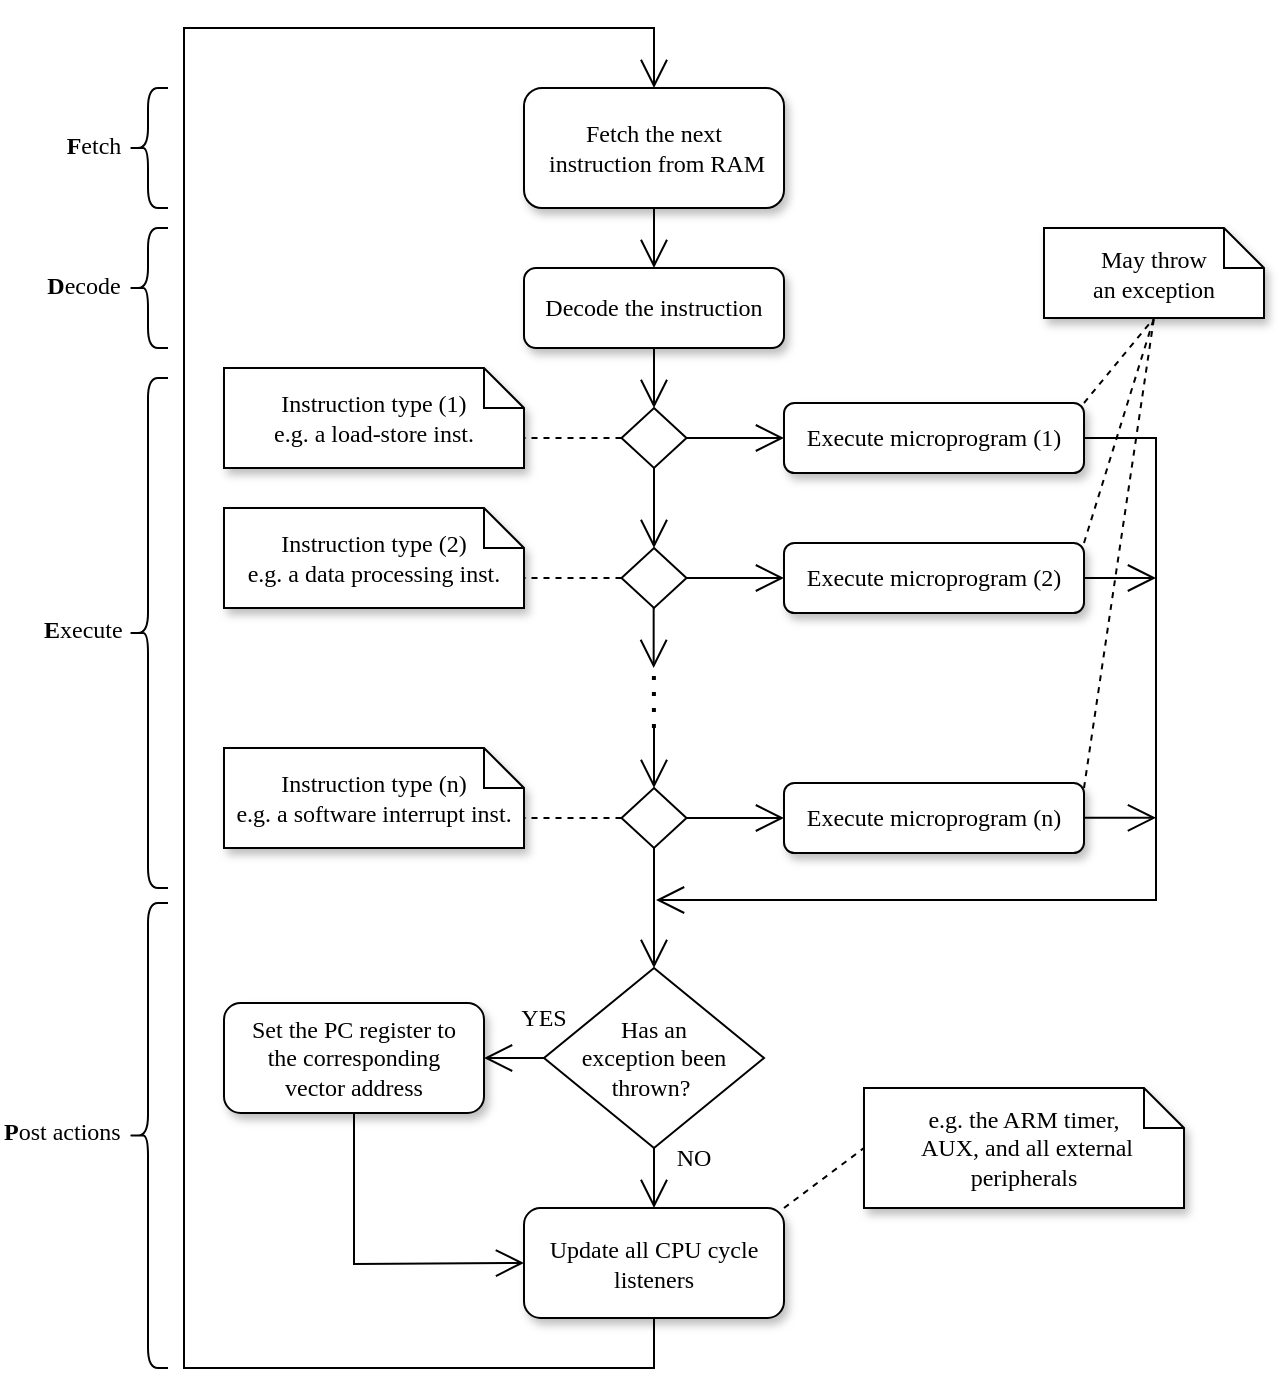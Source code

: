 <mxfile version="21.6.8" type="device">
  <diagram name="Page-1" id="EvJKuXL6EVOSniMggvPQ">
    <mxGraphModel dx="1193" dy="768" grid="1" gridSize="10" guides="1" tooltips="1" connect="1" arrows="1" fold="1" page="1" pageScale="1" pageWidth="850" pageHeight="1100" math="0" shadow="0">
      <root>
        <mxCell id="0" />
        <mxCell id="1" parent="0" />
        <mxCell id="2WJcEfuE14V3fvR7Ivkr-1" value="Fetch the next&lt;br&gt;&amp;nbsp;instruction from RAM" style="rounded=1;whiteSpace=wrap;html=1;fontFamily=Computer Modern;shadow=1;" vertex="1" parent="1">
          <mxGeometry x="340" y="150" width="130" height="60" as="geometry" />
        </mxCell>
        <mxCell id="2WJcEfuE14V3fvR7Ivkr-2" value="Decode the instruction" style="rounded=1;whiteSpace=wrap;html=1;fontFamily=Computer Modern;shadow=1;" vertex="1" parent="1">
          <mxGeometry x="340" y="240" width="130" height="40" as="geometry" />
        </mxCell>
        <mxCell id="2WJcEfuE14V3fvR7Ivkr-3" value="" style="rhombus;whiteSpace=wrap;html=1;" vertex="1" parent="1">
          <mxGeometry x="388.75" y="310" width="32.5" height="30" as="geometry" />
        </mxCell>
        <mxCell id="2WJcEfuE14V3fvR7Ivkr-5" value="Execute microprogram (1)" style="rounded=1;whiteSpace=wrap;html=1;fontFamily=Computer Modern;shadow=1;" vertex="1" parent="1">
          <mxGeometry x="470" y="307.5" width="150" height="35" as="geometry" />
        </mxCell>
        <mxCell id="2WJcEfuE14V3fvR7Ivkr-6" value="" style="endArrow=open;endFill=1;endSize=12;html=1;rounded=0;exitX=0.5;exitY=1;exitDx=0;exitDy=0;" edge="1" parent="1" source="2WJcEfuE14V3fvR7Ivkr-1" target="2WJcEfuE14V3fvR7Ivkr-2">
          <mxGeometry width="160" relative="1" as="geometry">
            <mxPoint x="270" y="290" as="sourcePoint" />
            <mxPoint x="430" y="290" as="targetPoint" />
          </mxGeometry>
        </mxCell>
        <mxCell id="2WJcEfuE14V3fvR7Ivkr-8" value="" style="endArrow=open;endFill=1;endSize=12;html=1;rounded=0;exitX=0.5;exitY=1;exitDx=0;exitDy=0;entryX=0.5;entryY=0;entryDx=0;entryDy=0;" edge="1" parent="1" source="2WJcEfuE14V3fvR7Ivkr-2" target="2WJcEfuE14V3fvR7Ivkr-3">
          <mxGeometry width="160" relative="1" as="geometry">
            <mxPoint x="415" y="200" as="sourcePoint" />
            <mxPoint x="415" y="230" as="targetPoint" />
          </mxGeometry>
        </mxCell>
        <mxCell id="2WJcEfuE14V3fvR7Ivkr-9" value="" style="endArrow=open;endFill=1;endSize=12;html=1;rounded=0;exitX=1;exitY=0.5;exitDx=0;exitDy=0;entryX=0;entryY=0.5;entryDx=0;entryDy=0;" edge="1" parent="1" source="2WJcEfuE14V3fvR7Ivkr-3" target="2WJcEfuE14V3fvR7Ivkr-5">
          <mxGeometry width="160" relative="1" as="geometry">
            <mxPoint x="415" y="290" as="sourcePoint" />
            <mxPoint x="415" y="320" as="targetPoint" />
          </mxGeometry>
        </mxCell>
        <mxCell id="2WJcEfuE14V3fvR7Ivkr-10" value="Instruction type (1)&lt;br&gt;e.g. a load-store inst." style="shape=note;size=20;whiteSpace=wrap;html=1;fontFamily=Computer Modern;shadow=1;" vertex="1" parent="1">
          <mxGeometry x="190" y="290" width="150" height="50" as="geometry" />
        </mxCell>
        <mxCell id="2WJcEfuE14V3fvR7Ivkr-11" value="" style="endArrow=none;dashed=1;html=1;rounded=0;entryX=0;entryY=0;entryDx=150;entryDy=35;entryPerimeter=0;exitX=0;exitY=0.5;exitDx=0;exitDy=0;" edge="1" parent="1" source="2WJcEfuE14V3fvR7Ivkr-3" target="2WJcEfuE14V3fvR7Ivkr-10">
          <mxGeometry width="50" height="50" relative="1" as="geometry">
            <mxPoint x="310" y="450" as="sourcePoint" />
            <mxPoint x="360" y="400" as="targetPoint" />
          </mxGeometry>
        </mxCell>
        <mxCell id="2WJcEfuE14V3fvR7Ivkr-12" value="" style="rhombus;whiteSpace=wrap;html=1;" vertex="1" parent="1">
          <mxGeometry x="388.75" y="380" width="32.5" height="30" as="geometry" />
        </mxCell>
        <mxCell id="2WJcEfuE14V3fvR7Ivkr-13" value="Execute microprogram (2)" style="rounded=1;whiteSpace=wrap;html=1;fontFamily=Computer Modern;shadow=1;" vertex="1" parent="1">
          <mxGeometry x="470" y="377.5" width="150" height="35" as="geometry" />
        </mxCell>
        <mxCell id="2WJcEfuE14V3fvR7Ivkr-14" value="" style="endArrow=open;endFill=1;endSize=12;html=1;rounded=0;exitX=0.5;exitY=1;exitDx=0;exitDy=0;entryX=0.5;entryY=0;entryDx=0;entryDy=0;" edge="1" parent="1" target="2WJcEfuE14V3fvR7Ivkr-12" source="2WJcEfuE14V3fvR7Ivkr-3">
          <mxGeometry width="160" relative="1" as="geometry">
            <mxPoint x="405" y="342.5" as="sourcePoint" />
            <mxPoint x="415" y="292.5" as="targetPoint" />
          </mxGeometry>
        </mxCell>
        <mxCell id="2WJcEfuE14V3fvR7Ivkr-15" value="" style="endArrow=open;endFill=1;endSize=12;html=1;rounded=0;exitX=1;exitY=0.5;exitDx=0;exitDy=0;entryX=0;entryY=0.5;entryDx=0;entryDy=0;" edge="1" parent="1" source="2WJcEfuE14V3fvR7Ivkr-12" target="2WJcEfuE14V3fvR7Ivkr-13">
          <mxGeometry width="160" relative="1" as="geometry">
            <mxPoint x="415" y="360" as="sourcePoint" />
            <mxPoint x="415" y="390" as="targetPoint" />
          </mxGeometry>
        </mxCell>
        <mxCell id="2WJcEfuE14V3fvR7Ivkr-16" value="Instruction type (2)&lt;br&gt;e.g. a data processing inst." style="shape=note;size=20;whiteSpace=wrap;html=1;fontFamily=Computer Modern;shadow=1;" vertex="1" parent="1">
          <mxGeometry x="190" y="360" width="150" height="50" as="geometry" />
        </mxCell>
        <mxCell id="2WJcEfuE14V3fvR7Ivkr-17" value="" style="endArrow=none;dashed=1;html=1;rounded=0;entryX=0;entryY=0;entryDx=150;entryDy=35;entryPerimeter=0;exitX=0;exitY=0.5;exitDx=0;exitDy=0;" edge="1" parent="1" source="2WJcEfuE14V3fvR7Ivkr-12" target="2WJcEfuE14V3fvR7Ivkr-16">
          <mxGeometry width="50" height="50" relative="1" as="geometry">
            <mxPoint x="310" y="520" as="sourcePoint" />
            <mxPoint x="360" y="470" as="targetPoint" />
          </mxGeometry>
        </mxCell>
        <mxCell id="2WJcEfuE14V3fvR7Ivkr-18" value="" style="rhombus;whiteSpace=wrap;html=1;" vertex="1" parent="1">
          <mxGeometry x="388.75" y="500" width="32.5" height="30" as="geometry" />
        </mxCell>
        <mxCell id="2WJcEfuE14V3fvR7Ivkr-19" value="Execute microprogram (n)" style="rounded=1;whiteSpace=wrap;html=1;fontFamily=Computer Modern;shadow=1;" vertex="1" parent="1">
          <mxGeometry x="470" y="497.5" width="150" height="35" as="geometry" />
        </mxCell>
        <mxCell id="2WJcEfuE14V3fvR7Ivkr-20" value="" style="endArrow=open;endFill=1;endSize=12;html=1;rounded=0;exitX=1;exitY=0.5;exitDx=0;exitDy=0;entryX=0;entryY=0.5;entryDx=0;entryDy=0;" edge="1" parent="1" source="2WJcEfuE14V3fvR7Ivkr-18" target="2WJcEfuE14V3fvR7Ivkr-19">
          <mxGeometry width="160" relative="1" as="geometry">
            <mxPoint x="415" y="480" as="sourcePoint" />
            <mxPoint x="415" y="510" as="targetPoint" />
          </mxGeometry>
        </mxCell>
        <mxCell id="2WJcEfuE14V3fvR7Ivkr-21" value="Instruction type (n)&lt;br&gt;e.g. a software interrupt inst." style="shape=note;size=20;whiteSpace=wrap;html=1;fontFamily=Computer Modern;shadow=1;" vertex="1" parent="1">
          <mxGeometry x="190" y="480" width="150" height="50" as="geometry" />
        </mxCell>
        <mxCell id="2WJcEfuE14V3fvR7Ivkr-22" value="" style="endArrow=none;dashed=1;html=1;rounded=0;entryX=0;entryY=0;entryDx=150;entryDy=35;entryPerimeter=0;exitX=0;exitY=0.5;exitDx=0;exitDy=0;" edge="1" parent="1" source="2WJcEfuE14V3fvR7Ivkr-18" target="2WJcEfuE14V3fvR7Ivkr-21">
          <mxGeometry width="50" height="50" relative="1" as="geometry">
            <mxPoint x="310" y="640" as="sourcePoint" />
            <mxPoint x="360" y="590" as="targetPoint" />
          </mxGeometry>
        </mxCell>
        <mxCell id="2WJcEfuE14V3fvR7Ivkr-23" value="" style="endArrow=open;endFill=1;endSize=12;html=1;rounded=0;entryX=0.5;entryY=0;entryDx=0;entryDy=0;" edge="1" parent="1" target="2WJcEfuE14V3fvR7Ivkr-18">
          <mxGeometry width="160" relative="1" as="geometry">
            <mxPoint x="405" y="470" as="sourcePoint" />
            <mxPoint x="415" y="410" as="targetPoint" />
          </mxGeometry>
        </mxCell>
        <mxCell id="2WJcEfuE14V3fvR7Ivkr-24" value="" style="endArrow=open;endFill=1;endSize=12;html=1;rounded=0;entryX=0.5;entryY=0;entryDx=0;entryDy=0;" edge="1" parent="1">
          <mxGeometry width="160" relative="1" as="geometry">
            <mxPoint x="404.83" y="410" as="sourcePoint" />
            <mxPoint x="404.83" y="440" as="targetPoint" />
          </mxGeometry>
        </mxCell>
        <mxCell id="2WJcEfuE14V3fvR7Ivkr-25" value="" style="endArrow=none;dashed=1;html=1;dashPattern=1 3;strokeWidth=2;rounded=0;" edge="1" parent="1">
          <mxGeometry width="50" height="50" relative="1" as="geometry">
            <mxPoint x="404.95" y="470" as="sourcePoint" />
            <mxPoint x="404.95" y="440" as="targetPoint" />
          </mxGeometry>
        </mxCell>
        <mxCell id="2WJcEfuE14V3fvR7Ivkr-26" value="Has an &lt;br&gt;exception been thrown?&amp;nbsp;" style="rhombus;whiteSpace=wrap;html=1;fontFamily=Computer Modern;" vertex="1" parent="1">
          <mxGeometry x="350" y="590" width="110" height="90" as="geometry" />
        </mxCell>
        <mxCell id="2WJcEfuE14V3fvR7Ivkr-28" value="" style="endArrow=open;endFill=1;endSize=12;html=1;rounded=0;exitX=0.5;exitY=1;exitDx=0;exitDy=0;entryX=0.5;entryY=0;entryDx=0;entryDy=0;" edge="1" parent="1" source="2WJcEfuE14V3fvR7Ivkr-18" target="2WJcEfuE14V3fvR7Ivkr-26">
          <mxGeometry width="160" relative="1" as="geometry">
            <mxPoint x="411" y="560" as="sourcePoint" />
            <mxPoint x="460" y="560" as="targetPoint" />
          </mxGeometry>
        </mxCell>
        <mxCell id="2WJcEfuE14V3fvR7Ivkr-29" value="" style="endArrow=open;endFill=1;endSize=12;html=1;rounded=0;exitX=1;exitY=0.5;exitDx=0;exitDy=0;" edge="1" parent="1" source="2WJcEfuE14V3fvR7Ivkr-5">
          <mxGeometry width="160" relative="1" as="geometry">
            <mxPoint x="620" y="311" as="sourcePoint" />
            <mxPoint x="406" y="556" as="targetPoint" />
            <Array as="points">
              <mxPoint x="656" y="325" />
              <mxPoint x="656" y="556" />
            </Array>
          </mxGeometry>
        </mxCell>
        <mxCell id="2WJcEfuE14V3fvR7Ivkr-30" value="" style="endArrow=open;endFill=1;endSize=12;html=1;rounded=0;exitX=1;exitY=0.5;exitDx=0;exitDy=0;" edge="1" parent="1" source="2WJcEfuE14V3fvR7Ivkr-13">
          <mxGeometry width="160" relative="1" as="geometry">
            <mxPoint x="626" y="394.66" as="sourcePoint" />
            <mxPoint x="656" y="395" as="targetPoint" />
          </mxGeometry>
        </mxCell>
        <mxCell id="2WJcEfuE14V3fvR7Ivkr-31" value="" style="endArrow=open;endFill=1;endSize=12;html=1;rounded=0;exitX=1;exitY=0.5;exitDx=0;exitDy=0;" edge="1" parent="1">
          <mxGeometry width="160" relative="1" as="geometry">
            <mxPoint x="620" y="514.89" as="sourcePoint" />
            <mxPoint x="656" y="514.89" as="targetPoint" />
          </mxGeometry>
        </mxCell>
        <mxCell id="2WJcEfuE14V3fvR7Ivkr-32" value="Set the PC register to &lt;br&gt;the corresponding &lt;br&gt;vector address" style="rounded=1;whiteSpace=wrap;html=1;fontFamily=Computer Modern;shadow=1;" vertex="1" parent="1">
          <mxGeometry x="190" y="607.5" width="130" height="55" as="geometry" />
        </mxCell>
        <mxCell id="2WJcEfuE14V3fvR7Ivkr-34" value="" style="endArrow=open;endFill=1;endSize=12;html=1;rounded=0;exitX=0;exitY=0.5;exitDx=0;exitDy=0;entryX=1;entryY=0.5;entryDx=0;entryDy=0;" edge="1" parent="1" source="2WJcEfuE14V3fvR7Ivkr-26" target="2WJcEfuE14V3fvR7Ivkr-32">
          <mxGeometry width="160" relative="1" as="geometry">
            <mxPoint x="431" y="405" as="sourcePoint" />
            <mxPoint x="480" y="405" as="targetPoint" />
          </mxGeometry>
        </mxCell>
        <mxCell id="2WJcEfuE14V3fvR7Ivkr-39" value="YES" style="text;html=1;strokeColor=none;fillColor=none;align=center;verticalAlign=middle;whiteSpace=wrap;rounded=0;fontFamily=Computer Modern;" vertex="1" parent="1">
          <mxGeometry x="320" y="600" width="60" height="30" as="geometry" />
        </mxCell>
        <mxCell id="2WJcEfuE14V3fvR7Ivkr-40" value="NO" style="text;html=1;strokeColor=none;fillColor=none;align=center;verticalAlign=middle;whiteSpace=wrap;rounded=0;fontFamily=Computer Modern;" vertex="1" parent="1">
          <mxGeometry x="410" y="670" width="30" height="30" as="geometry" />
        </mxCell>
        <mxCell id="2WJcEfuE14V3fvR7Ivkr-41" value="May throw &lt;br&gt;an exception" style="shape=note;size=20;whiteSpace=wrap;html=1;fontFamily=Computer Modern;shadow=1;" vertex="1" parent="1">
          <mxGeometry x="600" y="220" width="110" height="45" as="geometry" />
        </mxCell>
        <mxCell id="2WJcEfuE14V3fvR7Ivkr-42" value="" style="endArrow=none;dashed=1;html=1;rounded=0;entryX=0.5;entryY=1;entryDx=0;entryDy=0;entryPerimeter=0;exitX=1;exitY=0;exitDx=0;exitDy=0;" edge="1" parent="1" source="2WJcEfuE14V3fvR7Ivkr-5" target="2WJcEfuE14V3fvR7Ivkr-41">
          <mxGeometry width="50" height="50" relative="1" as="geometry">
            <mxPoint x="670" y="380" as="sourcePoint" />
            <mxPoint x="720" y="330" as="targetPoint" />
          </mxGeometry>
        </mxCell>
        <mxCell id="2WJcEfuE14V3fvR7Ivkr-43" value="" style="endArrow=none;dashed=1;html=1;rounded=0;exitX=1;exitY=0;exitDx=0;exitDy=0;entryX=0.5;entryY=1;entryDx=0;entryDy=0;entryPerimeter=0;" edge="1" parent="1" source="2WJcEfuE14V3fvR7Ivkr-13" target="2WJcEfuE14V3fvR7Ivkr-41">
          <mxGeometry width="50" height="50" relative="1" as="geometry">
            <mxPoint x="630" y="318" as="sourcePoint" />
            <mxPoint x="665" y="280" as="targetPoint" />
          </mxGeometry>
        </mxCell>
        <mxCell id="2WJcEfuE14V3fvR7Ivkr-44" value="" style="endArrow=none;dashed=1;html=1;rounded=0;entryX=0.5;entryY=1;entryDx=0;entryDy=0;entryPerimeter=0;" edge="1" parent="1" target="2WJcEfuE14V3fvR7Ivkr-41">
          <mxGeometry width="50" height="50" relative="1" as="geometry">
            <mxPoint x="620" y="500" as="sourcePoint" />
            <mxPoint x="665" y="387" as="targetPoint" />
          </mxGeometry>
        </mxCell>
        <mxCell id="2WJcEfuE14V3fvR7Ivkr-45" value="" style="shape=curlyBracket;whiteSpace=wrap;html=1;rounded=1;labelPosition=left;verticalLabelPosition=middle;align=right;verticalAlign=middle;" vertex="1" parent="1">
          <mxGeometry x="142" y="150" width="20" height="60" as="geometry" />
        </mxCell>
        <mxCell id="2WJcEfuE14V3fvR7Ivkr-46" value="" style="shape=curlyBracket;whiteSpace=wrap;html=1;rounded=1;labelPosition=left;verticalLabelPosition=middle;align=right;verticalAlign=middle;" vertex="1" parent="1">
          <mxGeometry x="142" y="220" width="20" height="60" as="geometry" />
        </mxCell>
        <mxCell id="2WJcEfuE14V3fvR7Ivkr-47" value="" style="shape=curlyBracket;whiteSpace=wrap;html=1;rounded=1;labelPosition=left;verticalLabelPosition=middle;align=right;verticalAlign=middle;" vertex="1" parent="1">
          <mxGeometry x="142" y="295" width="20" height="255" as="geometry" />
        </mxCell>
        <mxCell id="2WJcEfuE14V3fvR7Ivkr-48" value="&lt;b&gt;F&lt;/b&gt;etch" style="text;html=1;strokeColor=none;fillColor=none;align=center;verticalAlign=middle;whiteSpace=wrap;rounded=0;fontFamily=Computer Modern;" vertex="1" parent="1">
          <mxGeometry x="105" y="164" width="40" height="30" as="geometry" />
        </mxCell>
        <mxCell id="2WJcEfuE14V3fvR7Ivkr-50" value="&lt;b&gt;D&lt;/b&gt;ecode" style="text;html=1;strokeColor=none;fillColor=none;align=center;verticalAlign=middle;whiteSpace=wrap;rounded=0;fontFamily=Computer Modern;" vertex="1" parent="1">
          <mxGeometry x="100" y="234" width="40" height="30" as="geometry" />
        </mxCell>
        <mxCell id="2WJcEfuE14V3fvR7Ivkr-51" value="&lt;b&gt;E&lt;/b&gt;xecute" style="text;html=1;strokeColor=none;fillColor=none;align=left;verticalAlign=middle;whiteSpace=wrap;rounded=0;fontFamily=Computer Modern;" vertex="1" parent="1">
          <mxGeometry x="98" y="405.5" width="40" height="30" as="geometry" />
        </mxCell>
        <mxCell id="2WJcEfuE14V3fvR7Ivkr-52" value="Update all CPU cycle listeners" style="rounded=1;whiteSpace=wrap;html=1;fontFamily=Computer Modern;shadow=1;" vertex="1" parent="1">
          <mxGeometry x="340" y="710" width="130" height="55" as="geometry" />
        </mxCell>
        <mxCell id="2WJcEfuE14V3fvR7Ivkr-53" value="" style="endArrow=open;endFill=1;endSize=12;html=1;rounded=0;entryX=0.5;entryY=0;entryDx=0;entryDy=0;exitX=0.5;exitY=1;exitDx=0;exitDy=0;" edge="1" parent="1" source="2WJcEfuE14V3fvR7Ivkr-26" target="2WJcEfuE14V3fvR7Ivkr-52">
          <mxGeometry width="160" relative="1" as="geometry">
            <mxPoint x="405" y="680" as="sourcePoint" />
            <mxPoint x="415" y="600" as="targetPoint" />
          </mxGeometry>
        </mxCell>
        <mxCell id="2WJcEfuE14V3fvR7Ivkr-55" value="" style="endArrow=open;endFill=1;endSize=12;html=1;rounded=0;exitX=0.5;exitY=1;exitDx=0;exitDy=0;entryX=0.5;entryY=0;entryDx=0;entryDy=0;" edge="1" parent="1" source="2WJcEfuE14V3fvR7Ivkr-52" target="2WJcEfuE14V3fvR7Ivkr-1">
          <mxGeometry width="160" relative="1" as="geometry">
            <mxPoint x="360" y="645" as="sourcePoint" />
            <mxPoint x="330" y="645" as="targetPoint" />
            <Array as="points">
              <mxPoint x="405" y="790" />
              <mxPoint x="170" y="790" />
              <mxPoint x="170" y="120" />
              <mxPoint x="405" y="120" />
            </Array>
          </mxGeometry>
        </mxCell>
        <mxCell id="2WJcEfuE14V3fvR7Ivkr-56" value="" style="endArrow=open;endFill=1;endSize=12;html=1;rounded=0;exitX=0.5;exitY=1;exitDx=0;exitDy=0;entryX=0;entryY=0.5;entryDx=0;entryDy=0;" edge="1" parent="1" source="2WJcEfuE14V3fvR7Ivkr-32" target="2WJcEfuE14V3fvR7Ivkr-52">
          <mxGeometry width="160" relative="1" as="geometry">
            <mxPoint x="255.0" y="660.5" as="sourcePoint" />
            <mxPoint x="260" y="730" as="targetPoint" />
            <Array as="points">
              <mxPoint x="255" y="738" />
            </Array>
          </mxGeometry>
        </mxCell>
        <mxCell id="2WJcEfuE14V3fvR7Ivkr-57" value="e.g. the ARM timer,&lt;br&gt;&amp;nbsp;AUX, and all external peripherals" style="shape=note;size=20;whiteSpace=wrap;html=1;fontFamily=Computer Modern;shadow=1;" vertex="1" parent="1">
          <mxGeometry x="510" y="650" width="160" height="60" as="geometry" />
        </mxCell>
        <mxCell id="2WJcEfuE14V3fvR7Ivkr-58" value="" style="endArrow=none;dashed=1;html=1;rounded=0;entryX=0;entryY=0.5;entryDx=0;entryDy=0;entryPerimeter=0;exitX=1;exitY=0;exitDx=0;exitDy=0;" edge="1" parent="1" source="2WJcEfuE14V3fvR7Ivkr-52" target="2WJcEfuE14V3fvR7Ivkr-57">
          <mxGeometry width="50" height="50" relative="1" as="geometry">
            <mxPoint x="630" y="510" as="sourcePoint" />
            <mxPoint x="665" y="275" as="targetPoint" />
          </mxGeometry>
        </mxCell>
        <mxCell id="2WJcEfuE14V3fvR7Ivkr-59" value="" style="shape=curlyBracket;whiteSpace=wrap;html=1;rounded=1;labelPosition=left;verticalLabelPosition=middle;align=right;verticalAlign=middle;" vertex="1" parent="1">
          <mxGeometry x="142" y="557.5" width="20" height="232.5" as="geometry" />
        </mxCell>
        <mxCell id="2WJcEfuE14V3fvR7Ivkr-60" value="&lt;b&gt;P&lt;/b&gt;ost actions" style="text;html=1;strokeColor=none;fillColor=none;align=left;verticalAlign=middle;whiteSpace=wrap;rounded=0;fontFamily=Computer Modern;" vertex="1" parent="1">
          <mxGeometry x="78" y="656.75" width="70" height="30" as="geometry" />
        </mxCell>
      </root>
    </mxGraphModel>
  </diagram>
</mxfile>
